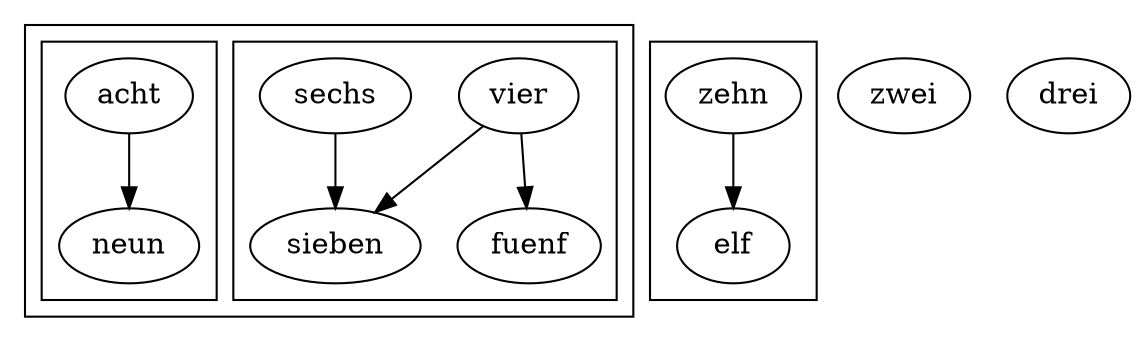 digraph G {
	subgraph cluster_0 {
		subgraph cluster_00 {
			vier;
			fuenf;
			sechs;			
	        sieben;
	        vier -> fuenf;
	        sechs -> sieben;
	        vier -> sieben;
	    }
		subgraph cluster_01 {
			acht;
			neun;
			acht -> neun;
		}
	}
	subgraph cluster_1 {
		zehn;
		elf;
		zehn -> elf;
	}
	zwei;
    drei;
}